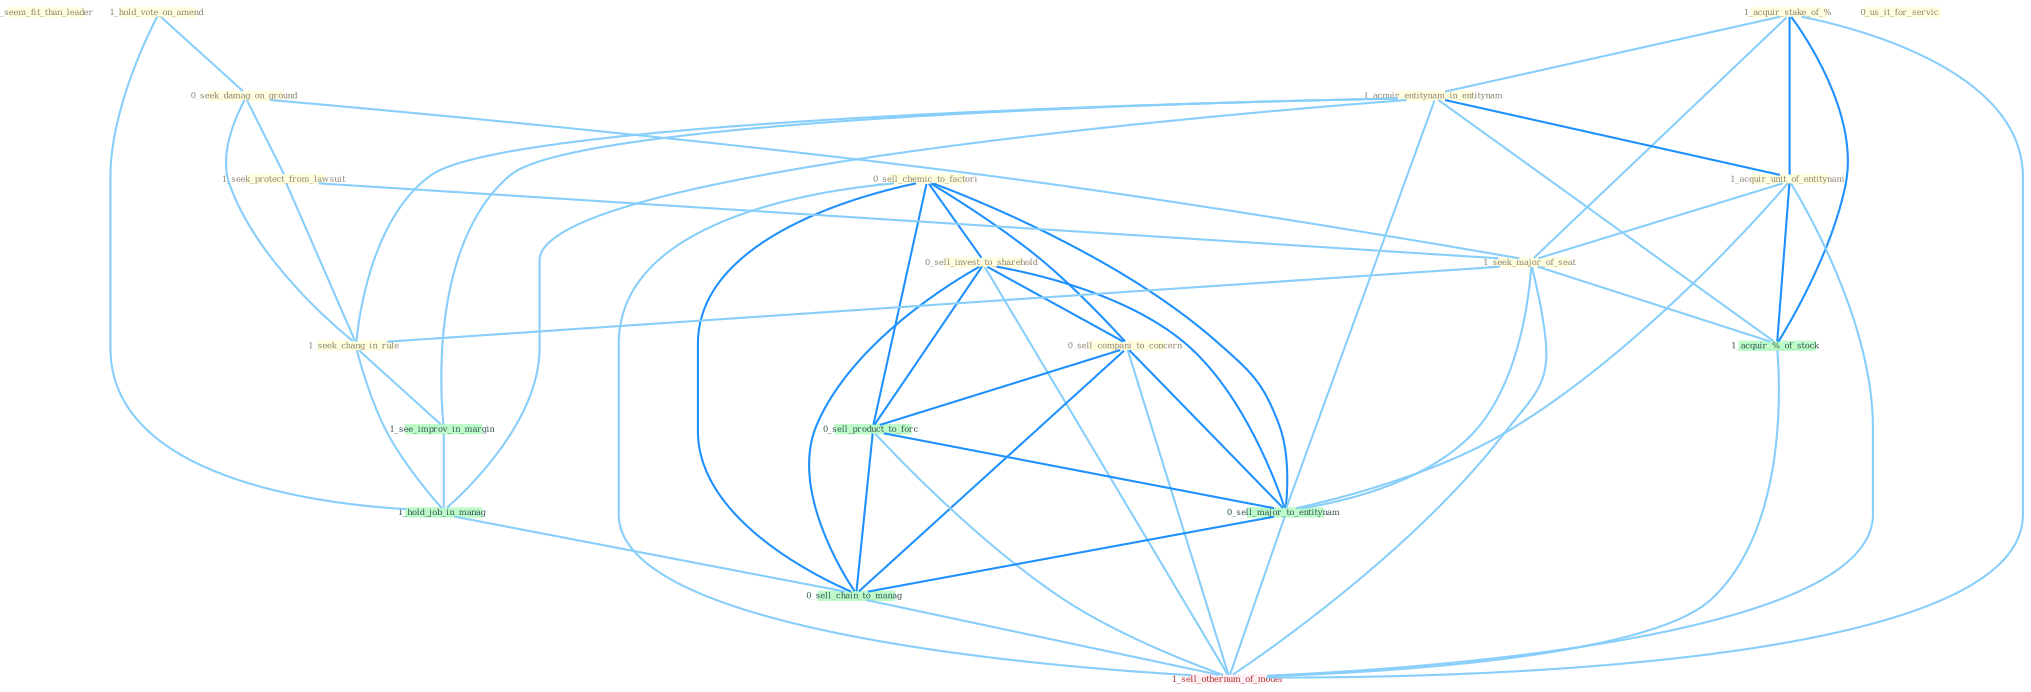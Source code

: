 Graph G{ 
    node
    [shape=polygon,style=filled,width=.5,height=.06,color="#BDFCC9",fixedsize=true,fontsize=4,
    fontcolor="#2f4f4f"];
    {node
    [color="#ffffe0", fontcolor="#8b7d6b"] "1_seem_fit_than_leader " "0_sell_chemic_to_factori " "0_us_it_for_servic " "0_sell_invest_to_sharehold " "1_hold_vote_on_amend " "1_acquir_stake_of_% " "1_acquir_entitynam_in_entitynam " "0_sell_compani_to_concern " "0_seek_damag_on_ground " "1_acquir_unit_of_entitynam " "1_seek_protect_from_lawsuit " "1_seek_major_of_seat " "1_seek_chang_in_rule "}
{node [color="#fff0f5", fontcolor="#b22222"] "1_sell_othernum_of_model "}
edge [color="#B0E2FF"];

	"0_sell_chemic_to_factori " -- "0_sell_invest_to_sharehold " [w="2", color="#1e90ff" , len=0.8];
	"0_sell_chemic_to_factori " -- "0_sell_compani_to_concern " [w="2", color="#1e90ff" , len=0.8];
	"0_sell_chemic_to_factori " -- "0_sell_product_to_forc " [w="2", color="#1e90ff" , len=0.8];
	"0_sell_chemic_to_factori " -- "0_sell_major_to_entitynam " [w="2", color="#1e90ff" , len=0.8];
	"0_sell_chemic_to_factori " -- "0_sell_chain_to_manag " [w="2", color="#1e90ff" , len=0.8];
	"0_sell_chemic_to_factori " -- "1_sell_othernum_of_model " [w="1", color="#87cefa" ];
	"0_sell_invest_to_sharehold " -- "0_sell_compani_to_concern " [w="2", color="#1e90ff" , len=0.8];
	"0_sell_invest_to_sharehold " -- "0_sell_product_to_forc " [w="2", color="#1e90ff" , len=0.8];
	"0_sell_invest_to_sharehold " -- "0_sell_major_to_entitynam " [w="2", color="#1e90ff" , len=0.8];
	"0_sell_invest_to_sharehold " -- "0_sell_chain_to_manag " [w="2", color="#1e90ff" , len=0.8];
	"0_sell_invest_to_sharehold " -- "1_sell_othernum_of_model " [w="1", color="#87cefa" ];
	"1_hold_vote_on_amend " -- "0_seek_damag_on_ground " [w="1", color="#87cefa" ];
	"1_hold_vote_on_amend " -- "1_hold_job_in_manag " [w="1", color="#87cefa" ];
	"1_acquir_stake_of_% " -- "1_acquir_entitynam_in_entitynam " [w="1", color="#87cefa" ];
	"1_acquir_stake_of_% " -- "1_acquir_unit_of_entitynam " [w="2", color="#1e90ff" , len=0.8];
	"1_acquir_stake_of_% " -- "1_seek_major_of_seat " [w="1", color="#87cefa" ];
	"1_acquir_stake_of_% " -- "1_acquir_%_of_stock " [w="2", color="#1e90ff" , len=0.8];
	"1_acquir_stake_of_% " -- "1_sell_othernum_of_model " [w="1", color="#87cefa" ];
	"1_acquir_entitynam_in_entitynam " -- "1_acquir_unit_of_entitynam " [w="2", color="#1e90ff" , len=0.8];
	"1_acquir_entitynam_in_entitynam " -- "1_seek_chang_in_rule " [w="1", color="#87cefa" ];
	"1_acquir_entitynam_in_entitynam " -- "1_see_improv_in_margin " [w="1", color="#87cefa" ];
	"1_acquir_entitynam_in_entitynam " -- "1_acquir_%_of_stock " [w="1", color="#87cefa" ];
	"1_acquir_entitynam_in_entitynam " -- "1_hold_job_in_manag " [w="1", color="#87cefa" ];
	"1_acquir_entitynam_in_entitynam " -- "0_sell_major_to_entitynam " [w="1", color="#87cefa" ];
	"0_sell_compani_to_concern " -- "0_sell_product_to_forc " [w="2", color="#1e90ff" , len=0.8];
	"0_sell_compani_to_concern " -- "0_sell_major_to_entitynam " [w="2", color="#1e90ff" , len=0.8];
	"0_sell_compani_to_concern " -- "0_sell_chain_to_manag " [w="2", color="#1e90ff" , len=0.8];
	"0_sell_compani_to_concern " -- "1_sell_othernum_of_model " [w="1", color="#87cefa" ];
	"0_seek_damag_on_ground " -- "1_seek_protect_from_lawsuit " [w="1", color="#87cefa" ];
	"0_seek_damag_on_ground " -- "1_seek_major_of_seat " [w="1", color="#87cefa" ];
	"0_seek_damag_on_ground " -- "1_seek_chang_in_rule " [w="1", color="#87cefa" ];
	"1_acquir_unit_of_entitynam " -- "1_seek_major_of_seat " [w="1", color="#87cefa" ];
	"1_acquir_unit_of_entitynam " -- "1_acquir_%_of_stock " [w="2", color="#1e90ff" , len=0.8];
	"1_acquir_unit_of_entitynam " -- "0_sell_major_to_entitynam " [w="1", color="#87cefa" ];
	"1_acquir_unit_of_entitynam " -- "1_sell_othernum_of_model " [w="1", color="#87cefa" ];
	"1_seek_protect_from_lawsuit " -- "1_seek_major_of_seat " [w="1", color="#87cefa" ];
	"1_seek_protect_from_lawsuit " -- "1_seek_chang_in_rule " [w="1", color="#87cefa" ];
	"1_seek_major_of_seat " -- "1_seek_chang_in_rule " [w="1", color="#87cefa" ];
	"1_seek_major_of_seat " -- "1_acquir_%_of_stock " [w="1", color="#87cefa" ];
	"1_seek_major_of_seat " -- "0_sell_major_to_entitynam " [w="1", color="#87cefa" ];
	"1_seek_major_of_seat " -- "1_sell_othernum_of_model " [w="1", color="#87cefa" ];
	"1_seek_chang_in_rule " -- "1_see_improv_in_margin " [w="1", color="#87cefa" ];
	"1_seek_chang_in_rule " -- "1_hold_job_in_manag " [w="1", color="#87cefa" ];
	"1_see_improv_in_margin " -- "1_hold_job_in_manag " [w="1", color="#87cefa" ];
	"1_acquir_%_of_stock " -- "1_sell_othernum_of_model " [w="1", color="#87cefa" ];
	"1_hold_job_in_manag " -- "0_sell_chain_to_manag " [w="1", color="#87cefa" ];
	"0_sell_product_to_forc " -- "0_sell_major_to_entitynam " [w="2", color="#1e90ff" , len=0.8];
	"0_sell_product_to_forc " -- "0_sell_chain_to_manag " [w="2", color="#1e90ff" , len=0.8];
	"0_sell_product_to_forc " -- "1_sell_othernum_of_model " [w="1", color="#87cefa" ];
	"0_sell_major_to_entitynam " -- "0_sell_chain_to_manag " [w="2", color="#1e90ff" , len=0.8];
	"0_sell_major_to_entitynam " -- "1_sell_othernum_of_model " [w="1", color="#87cefa" ];
	"0_sell_chain_to_manag " -- "1_sell_othernum_of_model " [w="1", color="#87cefa" ];
}